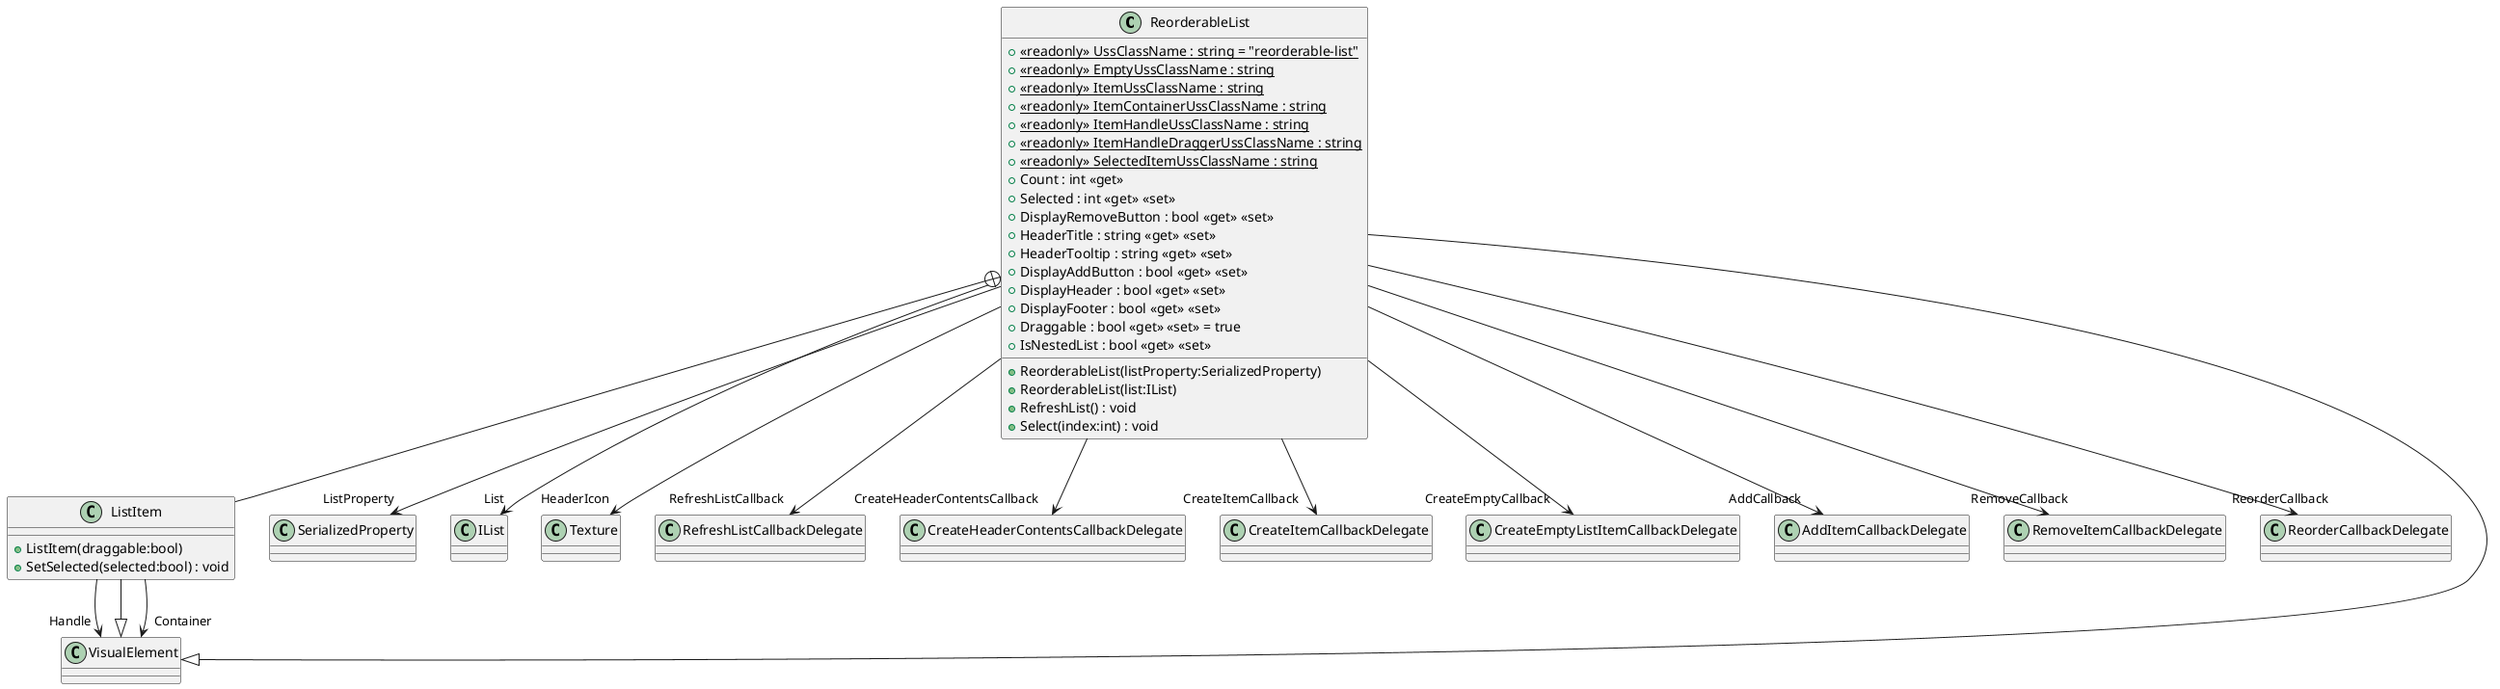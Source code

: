 @startuml
class ReorderableList {
    + {static} <<readonly>> UssClassName : string = "reorderable-list"
    + {static} <<readonly>> EmptyUssClassName : string
    + {static} <<readonly>> ItemUssClassName : string
    + {static} <<readonly>> ItemContainerUssClassName : string
    + {static} <<readonly>> ItemHandleUssClassName : string
    + {static} <<readonly>> ItemHandleDraggerUssClassName : string
    + {static} <<readonly>> SelectedItemUssClassName : string
    + Count : int <<get>>
    + Selected : int <<get>> <<set>>
    + DisplayRemoveButton : bool <<get>> <<set>>
    + HeaderTitle : string <<get>> <<set>>
    + HeaderTooltip : string <<get>> <<set>>
    + DisplayAddButton : bool <<get>> <<set>>
    + DisplayHeader : bool <<get>> <<set>>
    + DisplayFooter : bool <<get>> <<set>>
    + Draggable : bool <<get>> <<set>> = true
    + IsNestedList : bool <<get>> <<set>>
    + ReorderableList(listProperty:SerializedProperty)
    + ReorderableList(list:IList)
    + RefreshList() : void
    + Select(index:int) : void
}
class ListItem {
    + ListItem(draggable:bool)
    + SetSelected(selected:bool) : void
}
VisualElement <|-- ReorderableList
ReorderableList --> "ListProperty" SerializedProperty
ReorderableList --> "List" IList
ReorderableList --> "HeaderIcon" Texture
ReorderableList --> "RefreshListCallback" RefreshListCallbackDelegate
ReorderableList --> "CreateHeaderContentsCallback" CreateHeaderContentsCallbackDelegate
ReorderableList --> "CreateItemCallback" CreateItemCallbackDelegate
ReorderableList --> "CreateEmptyCallback" CreateEmptyListItemCallbackDelegate
ReorderableList --> "AddCallback" AddItemCallbackDelegate
ReorderableList --> "RemoveCallback" RemoveItemCallbackDelegate
ReorderableList --> "ReorderCallback" ReorderCallbackDelegate
ReorderableList +-- ListItem
VisualElement <|-- ListItem
ListItem --> "Handle" VisualElement
ListItem --> "Container" VisualElement
@enduml
